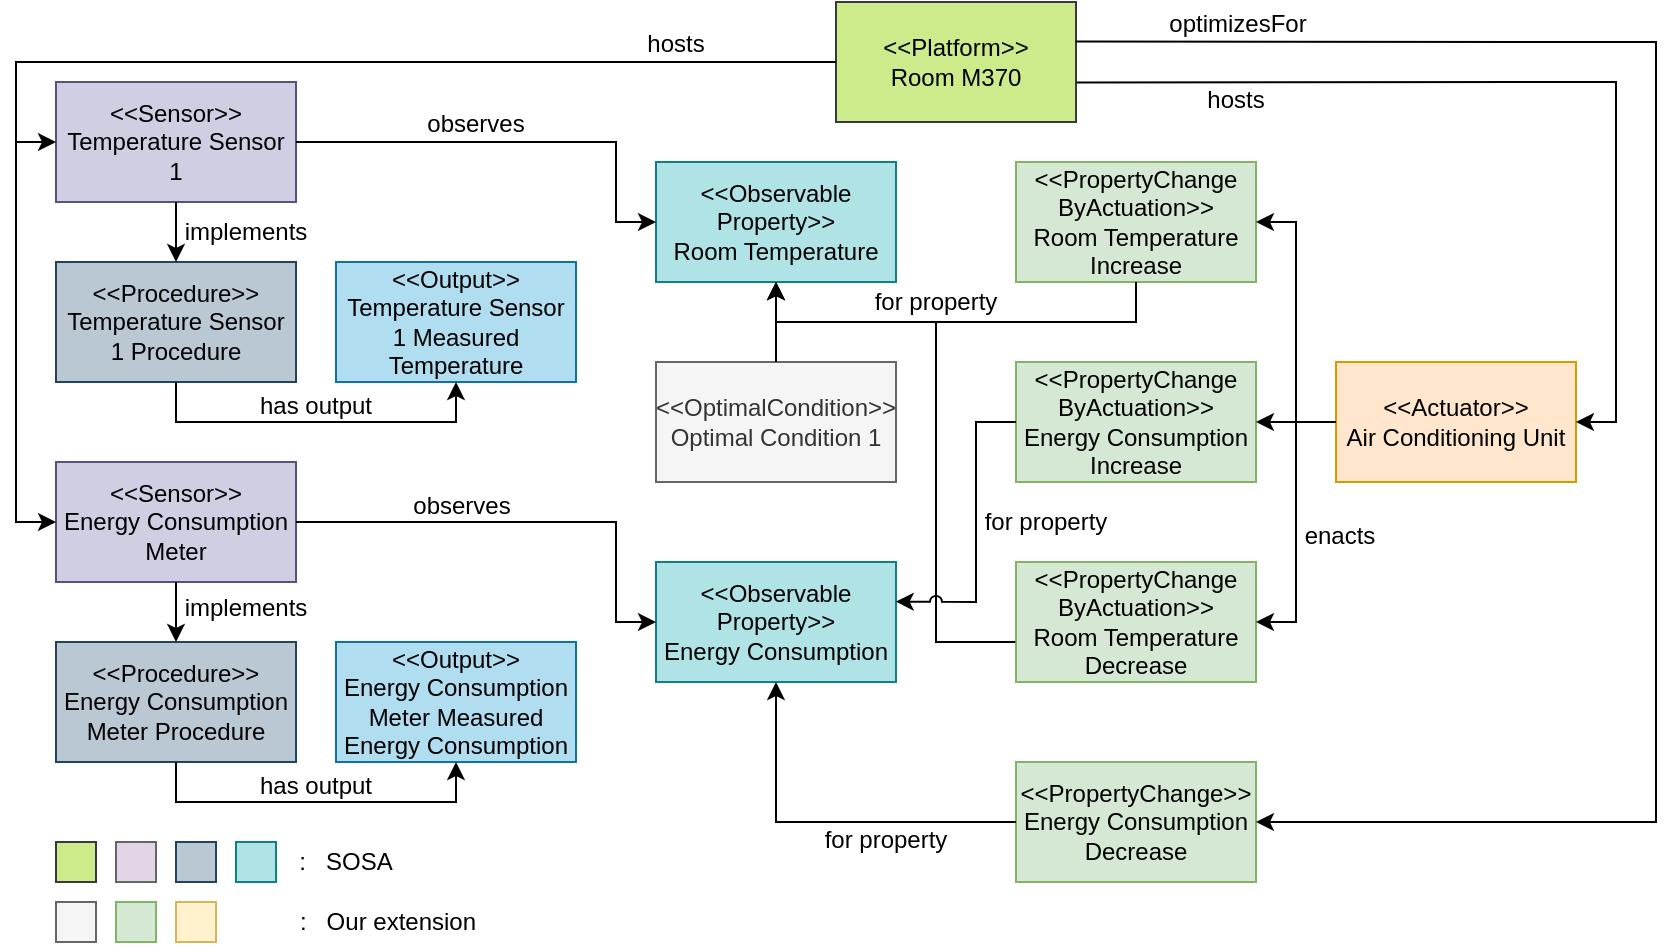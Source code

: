 <mxfile version="28.1.0">
  <diagram name="Page-1" id="PX7YQMbzcEBbd6iVwpfB">
    <mxGraphModel dx="1810" dy="619" grid="1" gridSize="10" guides="1" tooltips="1" connect="1" arrows="1" fold="1" page="1" pageScale="1" pageWidth="827" pageHeight="1169" math="0" shadow="0">
      <root>
        <mxCell id="0" />
        <mxCell id="1" parent="0" />
        <mxCell id="ssPy3o1DGzwiC5NNmDEJ-4" value="&lt;div&gt;&lt;font&gt;&amp;lt;&amp;lt;Observable&lt;/font&gt;&lt;/div&gt;&lt;div&gt;&lt;font&gt;Property&amp;gt;&amp;gt;&lt;/font&gt;&lt;/div&gt;&lt;font&gt;Energy Consumption&lt;/font&gt;" style="rounded=0;whiteSpace=wrap;html=1;fillColor=#b0e3e6;strokeColor=#0e8088;" parent="1" vertex="1">
          <mxGeometry x="270" y="320" width="120" height="60" as="geometry" />
        </mxCell>
        <mxCell id="ssPy3o1DGzwiC5NNmDEJ-5" value="&lt;div&gt;&lt;font&gt;&amp;lt;&amp;lt;PropertyChange&lt;/font&gt;&lt;/div&gt;&lt;div&gt;&lt;font&gt;ByActuation&amp;gt;&amp;gt;&lt;/font&gt;&lt;/div&gt;&lt;font&gt;Energy Consumption Increase&lt;/font&gt;" style="rounded=0;whiteSpace=wrap;html=1;fillColor=#d5e8d4;strokeColor=#82b366;" parent="1" vertex="1">
          <mxGeometry x="450" y="220" width="120" height="60" as="geometry" />
        </mxCell>
        <mxCell id="ssPy3o1DGzwiC5NNmDEJ-6" value="&lt;div&gt;&lt;font&gt;&amp;lt;&amp;lt;PropertyChange&amp;gt;&amp;gt;&lt;/font&gt;&lt;/div&gt;&lt;font&gt;Energy Consumption Decrease&lt;/font&gt;" style="rounded=0;whiteSpace=wrap;html=1;fillColor=#d5e8d4;strokeColor=#82b366;" parent="1" vertex="1">
          <mxGeometry x="450" y="420" width="120" height="60" as="geometry" />
        </mxCell>
        <mxCell id="ssPy3o1DGzwiC5NNmDEJ-7" value="&lt;div&gt;&lt;font&gt;&amp;lt;&amp;lt;Sensor&amp;gt;&amp;gt;&lt;/font&gt;&lt;/div&gt;&lt;font&gt;Energy Consumption Meter&lt;/font&gt;" style="rounded=0;whiteSpace=wrap;html=1;fillColor=#d0cee2;strokeColor=#56517e;" parent="1" vertex="1">
          <mxGeometry x="-30" y="270" width="120" height="60" as="geometry" />
        </mxCell>
        <mxCell id="ssPy3o1DGzwiC5NNmDEJ-8" value="&lt;div&gt;&lt;font&gt;&amp;lt;&amp;lt;Output&amp;gt;&amp;gt;&lt;/font&gt;&lt;/div&gt;&lt;font&gt;Energy Consumption Meter Measured Energy Consumption&lt;/font&gt;" style="rounded=0;whiteSpace=wrap;html=1;fillColor=#b1ddf0;strokeColor=#10739e;" parent="1" vertex="1">
          <mxGeometry x="110" y="360" width="120" height="60" as="geometry" />
        </mxCell>
        <mxCell id="ssPy3o1DGzwiC5NNmDEJ-9" value="&lt;div&gt;&lt;font&gt;&amp;lt;&amp;lt;Procedure&amp;gt;&amp;gt;&lt;/font&gt;&lt;/div&gt;&lt;font&gt;Energy Consumption Meter Procedure&lt;/font&gt;" style="rounded=0;whiteSpace=wrap;html=1;fillColor=#bac8d3;strokeColor=#23445d;" parent="1" vertex="1">
          <mxGeometry x="-30" y="360" width="120" height="60" as="geometry" />
        </mxCell>
        <mxCell id="ssPy3o1DGzwiC5NNmDEJ-12" value="&lt;div&gt;&lt;font&gt;&amp;lt;&amp;lt;Actuator&amp;gt;&amp;gt;&lt;/font&gt;&lt;/div&gt;&lt;font&gt;Air Conditioning Unit&lt;/font&gt;" style="rounded=0;whiteSpace=wrap;html=1;fillColor=#ffe6cc;strokeColor=#d79b00;" parent="1" vertex="1">
          <mxGeometry x="610" y="220" width="120" height="60" as="geometry" />
        </mxCell>
        <mxCell id="ssPy3o1DGzwiC5NNmDEJ-19" value="&lt;div&gt;&lt;font&gt;&amp;lt;&amp;lt;OptimalCondition&amp;gt;&amp;gt;&lt;/font&gt;&lt;/div&gt;&lt;font&gt;Optimal Condition 1&lt;/font&gt;" style="rounded=0;whiteSpace=wrap;html=1;fillColor=#f5f5f5;fontColor=#333333;strokeColor=#666666;" parent="1" vertex="1">
          <mxGeometry x="270" y="220" width="120" height="60" as="geometry" />
        </mxCell>
        <mxCell id="ssPy3o1DGzwiC5NNmDEJ-23" value="&lt;div&gt;&lt;font&gt;&amp;lt;&amp;lt;Platform&amp;gt;&amp;gt;&lt;/font&gt;&lt;/div&gt;&lt;font&gt;Room M370&lt;/font&gt;" style="rounded=0;whiteSpace=wrap;html=1;fillColor=#cdeb8b;strokeColor=#36393d;" parent="1" vertex="1">
          <mxGeometry x="360" y="40" width="120" height="60" as="geometry" />
        </mxCell>
        <mxCell id="ssPy3o1DGzwiC5NNmDEJ-24" value="&lt;div&gt;&lt;font&gt;&amp;lt;&amp;lt;Observable&lt;/font&gt;&lt;/div&gt;&lt;div&gt;&lt;font&gt;Property&amp;gt;&amp;gt;&lt;/font&gt;&lt;/div&gt;&lt;font&gt;Room Temperature&lt;/font&gt;" style="rounded=0;whiteSpace=wrap;html=1;fillColor=#b0e3e6;strokeColor=#0e8088;" parent="1" vertex="1">
          <mxGeometry x="270" y="120" width="120" height="60" as="geometry" />
        </mxCell>
        <mxCell id="ssPy3o1DGzwiC5NNmDEJ-25" value="&lt;div&gt;&lt;font&gt;&amp;lt;&amp;lt;PropertyChange&lt;/font&gt;&lt;/div&gt;&lt;div&gt;&lt;font&gt;ByActuation&amp;gt;&amp;gt;&lt;/font&gt;&lt;/div&gt;&lt;font&gt;Room Temperature Increase&lt;/font&gt;" style="rounded=0;whiteSpace=wrap;html=1;fillColor=#d5e8d4;strokeColor=#82b366;" parent="1" vertex="1">
          <mxGeometry x="450" y="120" width="120" height="60" as="geometry" />
        </mxCell>
        <mxCell id="ssPy3o1DGzwiC5NNmDEJ-27" value="&lt;div&gt;&lt;font&gt;&amp;lt;&amp;lt;Sensor&amp;gt;&amp;gt;&lt;/font&gt;&lt;/div&gt;&lt;font&gt;Temperature Sensor 1&lt;/font&gt;" style="rounded=0;whiteSpace=wrap;html=1;fillColor=#d0cee2;strokeColor=#56517e;" parent="1" vertex="1">
          <mxGeometry x="-30" y="80" width="120" height="60" as="geometry" />
        </mxCell>
        <mxCell id="ssPy3o1DGzwiC5NNmDEJ-28" value="&lt;div&gt;&lt;font&gt;&amp;lt;&amp;lt;Output&amp;gt;&amp;gt;&lt;/font&gt;&lt;/div&gt;&lt;font&gt;Temperature Sensor 1 Measured Temperature&lt;/font&gt;" style="rounded=0;whiteSpace=wrap;html=1;fillColor=#b1ddf0;strokeColor=#10739e;" parent="1" vertex="1">
          <mxGeometry x="110" y="170" width="120" height="60" as="geometry" />
        </mxCell>
        <mxCell id="ssPy3o1DGzwiC5NNmDEJ-29" value="&lt;div&gt;&lt;font&gt;&amp;lt;&amp;lt;Procedure&amp;gt;&amp;gt;&lt;/font&gt;&lt;/div&gt;&lt;font&gt;Temperature Sensor 1 Procedure&lt;/font&gt;" style="rounded=0;whiteSpace=wrap;html=1;fillColor=#bac8d3;strokeColor=#23445d;" parent="1" vertex="1">
          <mxGeometry x="-30" y="170" width="120" height="60" as="geometry" />
        </mxCell>
        <mxCell id="ssPy3o1DGzwiC5NNmDEJ-35" value="&lt;div&gt;&lt;font&gt;&amp;lt;&amp;lt;PropertyChange&lt;/font&gt;&lt;/div&gt;&lt;div&gt;&lt;font&gt;ByActuation&amp;gt;&amp;gt;&lt;/font&gt;&lt;/div&gt;&lt;font&gt;Room Temperature Decrease&lt;/font&gt;" style="rounded=0;whiteSpace=wrap;html=1;fillColor=#d5e8d4;strokeColor=#82b366;" parent="1" vertex="1">
          <mxGeometry x="450" y="320" width="120" height="60" as="geometry" />
        </mxCell>
        <mxCell id="ssPy3o1DGzwiC5NNmDEJ-37" value="" style="endArrow=classic;html=1;rounded=0;entryX=0;entryY=0.5;entryDx=0;entryDy=0;exitX=0;exitY=0.5;exitDx=0;exitDy=0;" parent="1" source="ssPy3o1DGzwiC5NNmDEJ-23" target="ssPy3o1DGzwiC5NNmDEJ-7" edge="1">
          <mxGeometry width="50" height="50" relative="1" as="geometry">
            <mxPoint x="-20" y="70" as="sourcePoint" />
            <mxPoint x="-100" y="330" as="targetPoint" />
            <Array as="points">
              <mxPoint x="-50" y="70" />
              <mxPoint x="-50" y="300" />
            </Array>
          </mxGeometry>
        </mxCell>
        <mxCell id="ssPy3o1DGzwiC5NNmDEJ-38" value="" style="endArrow=classic;html=1;rounded=0;entryX=0;entryY=0.5;entryDx=0;entryDy=0;" parent="1" target="ssPy3o1DGzwiC5NNmDEJ-27" edge="1">
          <mxGeometry width="50" height="50" relative="1" as="geometry">
            <mxPoint x="-50" y="110" as="sourcePoint" />
            <mxPoint x="-60" y="130" as="targetPoint" />
          </mxGeometry>
        </mxCell>
        <mxCell id="ssPy3o1DGzwiC5NNmDEJ-39" value="" style="endArrow=classic;html=1;rounded=0;exitX=1.003;exitY=0.671;exitDx=0;exitDy=0;entryX=1;entryY=0.5;entryDx=0;entryDy=0;exitPerimeter=0;" parent="1" source="ssPy3o1DGzwiC5NNmDEJ-23" target="ssPy3o1DGzwiC5NNmDEJ-12" edge="1">
          <mxGeometry width="50" height="50" relative="1" as="geometry">
            <mxPoint x="640" y="100" as="sourcePoint" />
            <mxPoint x="910" y="380" as="targetPoint" />
            <Array as="points">
              <mxPoint x="750" y="80" />
              <mxPoint x="750" y="250" />
            </Array>
          </mxGeometry>
        </mxCell>
        <mxCell id="ssPy3o1DGzwiC5NNmDEJ-41" value="&lt;font&gt;hosts&lt;/font&gt;" style="text;html=1;align=center;verticalAlign=middle;whiteSpace=wrap;rounded=0;" parent="1" vertex="1">
          <mxGeometry x="250" y="56" width="60" height="10" as="geometry" />
        </mxCell>
        <mxCell id="ssPy3o1DGzwiC5NNmDEJ-42" value="&lt;font&gt;hosts&lt;/font&gt;" style="text;html=1;align=center;verticalAlign=middle;whiteSpace=wrap;rounded=0;" parent="1" vertex="1">
          <mxGeometry x="530" y="84" width="60" height="10" as="geometry" />
        </mxCell>
        <mxCell id="ssPy3o1DGzwiC5NNmDEJ-43" value="" style="endArrow=classic;html=1;rounded=0;exitX=0.5;exitY=1;exitDx=0;exitDy=0;entryX=0.5;entryY=0;entryDx=0;entryDy=0;" parent="1" source="ssPy3o1DGzwiC5NNmDEJ-27" target="ssPy3o1DGzwiC5NNmDEJ-29" edge="1">
          <mxGeometry width="50" height="50" relative="1" as="geometry">
            <mxPoint x="210" y="150" as="sourcePoint" />
            <mxPoint x="260" y="100" as="targetPoint" />
          </mxGeometry>
        </mxCell>
        <mxCell id="ssPy3o1DGzwiC5NNmDEJ-44" value="&lt;font&gt;implements&lt;/font&gt;" style="text;html=1;align=center;verticalAlign=middle;whiteSpace=wrap;rounded=0;" parent="1" vertex="1">
          <mxGeometry x="32" y="150" width="66" height="10" as="geometry" />
        </mxCell>
        <mxCell id="ssPy3o1DGzwiC5NNmDEJ-45" value="" style="endArrow=classic;html=1;rounded=0;exitX=0.5;exitY=1;exitDx=0;exitDy=0;entryX=0.5;entryY=1;entryDx=0;entryDy=0;" parent="1" source="ssPy3o1DGzwiC5NNmDEJ-29" target="ssPy3o1DGzwiC5NNmDEJ-28" edge="1">
          <mxGeometry width="50" height="50" relative="1" as="geometry">
            <mxPoint x="110" y="260" as="sourcePoint" />
            <mxPoint x="180" y="260" as="targetPoint" />
            <Array as="points">
              <mxPoint x="30" y="250" />
              <mxPoint x="170" y="250" />
            </Array>
          </mxGeometry>
        </mxCell>
        <mxCell id="ssPy3o1DGzwiC5NNmDEJ-46" value="&lt;font&gt;has output&lt;/font&gt;" style="text;html=1;align=center;verticalAlign=middle;whiteSpace=wrap;rounded=0;" parent="1" vertex="1">
          <mxGeometry x="70" y="237" width="60" height="10" as="geometry" />
        </mxCell>
        <mxCell id="ssPy3o1DGzwiC5NNmDEJ-47" value="" style="endArrow=classic;html=1;rounded=0;exitX=0.5;exitY=1;exitDx=0;exitDy=0;entryX=0.5;entryY=0;entryDx=0;entryDy=0;" parent="1" source="ssPy3o1DGzwiC5NNmDEJ-7" target="ssPy3o1DGzwiC5NNmDEJ-9" edge="1">
          <mxGeometry width="50" height="50" relative="1" as="geometry">
            <mxPoint x="140" y="350" as="sourcePoint" />
            <mxPoint x="190" y="300" as="targetPoint" />
          </mxGeometry>
        </mxCell>
        <mxCell id="ssPy3o1DGzwiC5NNmDEJ-48" value="" style="endArrow=classic;html=1;rounded=0;exitX=0.5;exitY=1;exitDx=0;exitDy=0;entryX=0.5;entryY=1;entryDx=0;entryDy=0;" parent="1" source="ssPy3o1DGzwiC5NNmDEJ-9" target="ssPy3o1DGzwiC5NNmDEJ-8" edge="1">
          <mxGeometry width="50" height="50" relative="1" as="geometry">
            <mxPoint x="110" y="380" as="sourcePoint" />
            <mxPoint x="160" y="330" as="targetPoint" />
            <Array as="points">
              <mxPoint x="30" y="440" />
              <mxPoint x="170" y="440" />
            </Array>
          </mxGeometry>
        </mxCell>
        <mxCell id="ssPy3o1DGzwiC5NNmDEJ-49" value="&lt;font&gt;has output&lt;/font&gt;" style="text;html=1;align=center;verticalAlign=middle;whiteSpace=wrap;rounded=0;" parent="1" vertex="1">
          <mxGeometry x="70" y="427" width="60" height="10" as="geometry" />
        </mxCell>
        <mxCell id="ssPy3o1DGzwiC5NNmDEJ-50" value="&lt;font&gt;implements&lt;/font&gt;" style="text;html=1;align=center;verticalAlign=middle;whiteSpace=wrap;rounded=0;" parent="1" vertex="1">
          <mxGeometry x="32" y="338" width="66" height="10" as="geometry" />
        </mxCell>
        <mxCell id="ssPy3o1DGzwiC5NNmDEJ-57" value="" style="endArrow=classic;html=1;rounded=0;exitX=1;exitY=0.5;exitDx=0;exitDy=0;entryX=0;entryY=0.5;entryDx=0;entryDy=0;" parent="1" source="ssPy3o1DGzwiC5NNmDEJ-27" target="ssPy3o1DGzwiC5NNmDEJ-24" edge="1">
          <mxGeometry width="50" height="50" relative="1" as="geometry">
            <mxPoint x="130" y="150" as="sourcePoint" />
            <mxPoint x="180" y="100" as="targetPoint" />
            <Array as="points">
              <mxPoint x="250" y="110" />
              <mxPoint x="250" y="150" />
            </Array>
          </mxGeometry>
        </mxCell>
        <mxCell id="ssPy3o1DGzwiC5NNmDEJ-58" value="&lt;font&gt;observes&lt;/font&gt;" style="text;html=1;align=center;verticalAlign=middle;whiteSpace=wrap;rounded=0;" parent="1" vertex="1">
          <mxGeometry x="150" y="96" width="60" height="10" as="geometry" />
        </mxCell>
        <mxCell id="ssPy3o1DGzwiC5NNmDEJ-60" value="" style="endArrow=classic;html=1;rounded=0;exitX=1;exitY=0.5;exitDx=0;exitDy=0;entryX=0;entryY=0.5;entryDx=0;entryDy=0;" parent="1" source="ssPy3o1DGzwiC5NNmDEJ-7" target="ssPy3o1DGzwiC5NNmDEJ-4" edge="1">
          <mxGeometry width="50" height="50" relative="1" as="geometry">
            <mxPoint x="43" y="302" as="sourcePoint" />
            <mxPoint x="160" y="280" as="targetPoint" />
            <Array as="points">
              <mxPoint x="250" y="300" />
              <mxPoint x="250" y="350" />
            </Array>
          </mxGeometry>
        </mxCell>
        <mxCell id="ssPy3o1DGzwiC5NNmDEJ-61" value="&lt;font&gt;observes&lt;/font&gt;" style="text;html=1;align=center;verticalAlign=middle;whiteSpace=wrap;rounded=0;" parent="1" vertex="1">
          <mxGeometry x="143" y="287" width="60" height="10" as="geometry" />
        </mxCell>
        <mxCell id="ssPy3o1DGzwiC5NNmDEJ-63" value="" style="endArrow=classic;html=1;rounded=0;exitX=0.5;exitY=0;exitDx=0;exitDy=0;entryX=0.5;entryY=1;entryDx=0;entryDy=0;" parent="1" edge="1">
          <mxGeometry width="50" height="50" relative="1" as="geometry">
            <mxPoint x="330" y="220" as="sourcePoint" />
            <mxPoint x="330" y="180" as="targetPoint" />
          </mxGeometry>
        </mxCell>
        <mxCell id="ssPy3o1DGzwiC5NNmDEJ-66" value="&lt;font&gt;for property&lt;/font&gt;" style="text;html=1;align=center;verticalAlign=middle;whiteSpace=wrap;rounded=0;" parent="1" vertex="1">
          <mxGeometry x="375" y="185" width="70" height="10" as="geometry" />
        </mxCell>
        <mxCell id="ssPy3o1DGzwiC5NNmDEJ-70" value="" style="endArrow=classic;html=1;rounded=0;exitX=0.5;exitY=1;exitDx=0;exitDy=0;" parent="1" source="ssPy3o1DGzwiC5NNmDEJ-25" edge="1">
          <mxGeometry width="50" height="50" relative="1" as="geometry">
            <mxPoint x="560" y="210" as="sourcePoint" />
            <mxPoint x="330" y="180" as="targetPoint" />
            <Array as="points">
              <mxPoint x="510" y="200" />
              <mxPoint x="330" y="200" />
            </Array>
          </mxGeometry>
        </mxCell>
        <mxCell id="ssPy3o1DGzwiC5NNmDEJ-71" value="" style="endArrow=classic;html=1;rounded=0;exitX=-0.003;exitY=0.666;exitDx=0;exitDy=0;entryX=0.5;entryY=1;entryDx=0;entryDy=0;exitPerimeter=0;" parent="1" source="ssPy3o1DGzwiC5NNmDEJ-35" target="ssPy3o1DGzwiC5NNmDEJ-24" edge="1">
          <mxGeometry width="50" height="50" relative="1" as="geometry">
            <mxPoint x="450" y="342" as="sourcePoint" />
            <mxPoint x="410" y="212" as="targetPoint" />
            <Array as="points">
              <mxPoint x="410" y="360" />
              <mxPoint x="410" y="200" />
              <mxPoint x="330" y="200" />
            </Array>
          </mxGeometry>
        </mxCell>
        <mxCell id="ssPy3o1DGzwiC5NNmDEJ-72" value="" style="endArrow=classic;html=1;rounded=0;exitX=0;exitY=0.5;exitDx=0;exitDy=0;entryX=0.999;entryY=0.33;entryDx=0;entryDy=0;entryPerimeter=0;jumpStyle=arc;" parent="1" source="ssPy3o1DGzwiC5NNmDEJ-5" target="ssPy3o1DGzwiC5NNmDEJ-4" edge="1">
          <mxGeometry width="50" height="50" relative="1" as="geometry">
            <mxPoint x="370" y="430" as="sourcePoint" />
            <mxPoint x="420" y="380" as="targetPoint" />
            <Array as="points">
              <mxPoint x="430" y="250" />
              <mxPoint x="430" y="340" />
            </Array>
          </mxGeometry>
        </mxCell>
        <mxCell id="ssPy3o1DGzwiC5NNmDEJ-73" value="&lt;font&gt;for property&lt;/font&gt;" style="text;html=1;align=center;verticalAlign=middle;whiteSpace=wrap;rounded=0;" parent="1" vertex="1">
          <mxGeometry x="430" y="296" width="70" height="8" as="geometry" />
        </mxCell>
        <mxCell id="ssPy3o1DGzwiC5NNmDEJ-77" value="&lt;font&gt;enacts&lt;/font&gt;" style="text;html=1;align=center;verticalAlign=middle;whiteSpace=wrap;rounded=0;" parent="1" vertex="1">
          <mxGeometry x="592" y="304" width="40" height="5" as="geometry" />
        </mxCell>
        <mxCell id="ssPy3o1DGzwiC5NNmDEJ-86" value="" style="endArrow=classic;html=1;rounded=0;exitX=0.998;exitY=0.33;exitDx=0;exitDy=0;exitPerimeter=0;entryX=1;entryY=0.5;entryDx=0;entryDy=0;" parent="1" source="ssPy3o1DGzwiC5NNmDEJ-23" target="ssPy3o1DGzwiC5NNmDEJ-6" edge="1">
          <mxGeometry width="50" height="50" relative="1" as="geometry">
            <mxPoint x="520" y="50" as="sourcePoint" />
            <mxPoint x="940" y="460" as="targetPoint" />
            <Array as="points">
              <mxPoint x="770" y="60" />
              <mxPoint x="770" y="450" />
            </Array>
          </mxGeometry>
        </mxCell>
        <mxCell id="ssPy3o1DGzwiC5NNmDEJ-88" value="&lt;font&gt;optimizesFor&lt;/font&gt;" style="text;html=1;align=center;verticalAlign=middle;whiteSpace=wrap;rounded=0;" parent="1" vertex="1">
          <mxGeometry x="521" y="47" width="80" height="7" as="geometry" />
        </mxCell>
        <mxCell id="AHH-V25yqIQcLWXXxbjB-1" value="" style="rounded=0;whiteSpace=wrap;html=1;fillColor=#cdeb8b;strokeColor=#36393d;" parent="1" vertex="1">
          <mxGeometry x="-30" y="460" width="20" height="20" as="geometry" />
        </mxCell>
        <mxCell id="AHH-V25yqIQcLWXXxbjB-2" value="" style="rounded=0;whiteSpace=wrap;html=1;fillColor=#e1d5e7;strokeColor=#666666;" parent="1" vertex="1">
          <mxGeometry y="460" width="20" height="20" as="geometry" />
        </mxCell>
        <mxCell id="AHH-V25yqIQcLWXXxbjB-3" value="" style="rounded=0;whiteSpace=wrap;html=1;fillColor=#bac8d3;strokeColor=#23445d;" parent="1" vertex="1">
          <mxGeometry x="30" y="460" width="20" height="20" as="geometry" />
        </mxCell>
        <mxCell id="AHH-V25yqIQcLWXXxbjB-4" value="" style="rounded=0;whiteSpace=wrap;html=1;fillColor=#b0e3e6;strokeColor=#0e8088;" parent="1" vertex="1">
          <mxGeometry x="60" y="460" width="20" height="20" as="geometry" />
        </mxCell>
        <mxCell id="AHH-V25yqIQcLWXXxbjB-5" value=":&amp;nbsp; &amp;nbsp;SOSA" style="text;html=1;align=center;verticalAlign=middle;whiteSpace=wrap;rounded=0;" parent="1" vertex="1">
          <mxGeometry x="90" y="460" width="50" height="20" as="geometry" />
        </mxCell>
        <mxCell id="AHH-V25yqIQcLWXXxbjB-6" value="" style="rounded=0;whiteSpace=wrap;html=1;fillColor=#f5f5f5;fontColor=#333333;strokeColor=#666666;" parent="1" vertex="1">
          <mxGeometry x="-30" y="490" width="20" height="20" as="geometry" />
        </mxCell>
        <mxCell id="AHH-V25yqIQcLWXXxbjB-7" value="" style="rounded=0;whiteSpace=wrap;html=1;fillColor=#d5e8d4;strokeColor=#82b366;" parent="1" vertex="1">
          <mxGeometry y="490" width="20" height="20" as="geometry" />
        </mxCell>
        <mxCell id="AHH-V25yqIQcLWXXxbjB-8" value="" style="rounded=0;whiteSpace=wrap;html=1;fillColor=#fff2cc;strokeColor=#d6b656;" parent="1" vertex="1">
          <mxGeometry x="30" y="490" width="20" height="20" as="geometry" />
        </mxCell>
        <mxCell id="AHH-V25yqIQcLWXXxbjB-9" value=":&amp;nbsp; &amp;nbsp;Our extension" style="text;html=1;align=center;verticalAlign=middle;whiteSpace=wrap;rounded=0;" parent="1" vertex="1">
          <mxGeometry x="81" y="490" width="110" height="20" as="geometry" />
        </mxCell>
        <mxCell id="4R2DrcMHLHbAf5RJaz1p-1" value="" style="endArrow=classic;html=1;rounded=0;exitX=0;exitY=0.5;exitDx=0;exitDy=0;entryX=1;entryY=0.5;entryDx=0;entryDy=0;" parent="1" source="ssPy3o1DGzwiC5NNmDEJ-12" target="ssPy3o1DGzwiC5NNmDEJ-25" edge="1">
          <mxGeometry width="50" height="50" relative="1" as="geometry">
            <mxPoint x="680" y="350" as="sourcePoint" />
            <mxPoint x="590" y="200" as="targetPoint" />
            <Array as="points">
              <mxPoint x="590" y="250" />
              <mxPoint x="590" y="150" />
            </Array>
          </mxGeometry>
        </mxCell>
        <mxCell id="4R2DrcMHLHbAf5RJaz1p-3" value="" style="endArrow=classic;html=1;rounded=0;exitX=0;exitY=0.5;exitDx=0;exitDy=0;entryX=1;entryY=0.5;entryDx=0;entryDy=0;" parent="1" source="ssPy3o1DGzwiC5NNmDEJ-12" target="ssPy3o1DGzwiC5NNmDEJ-5" edge="1">
          <mxGeometry width="50" height="50" relative="1" as="geometry">
            <mxPoint x="660" y="310" as="sourcePoint" />
            <mxPoint x="710" y="260" as="targetPoint" />
            <Array as="points">
              <mxPoint x="590" y="250" />
            </Array>
          </mxGeometry>
        </mxCell>
        <mxCell id="4R2DrcMHLHbAf5RJaz1p-4" value="" style="endArrow=classic;html=1;rounded=0;exitX=0;exitY=0.5;exitDx=0;exitDy=0;entryX=1;entryY=0.5;entryDx=0;entryDy=0;" parent="1" source="ssPy3o1DGzwiC5NNmDEJ-12" target="ssPy3o1DGzwiC5NNmDEJ-35" edge="1">
          <mxGeometry width="50" height="50" relative="1" as="geometry">
            <mxPoint x="710" y="320" as="sourcePoint" />
            <mxPoint x="760" y="270" as="targetPoint" />
            <Array as="points">
              <mxPoint x="590" y="250" />
              <mxPoint x="590" y="350" />
            </Array>
          </mxGeometry>
        </mxCell>
        <mxCell id="zcsZPnXtR6EBKaZVvDBs-1" value="" style="endArrow=classic;html=1;rounded=0;exitX=0;exitY=0.5;exitDx=0;exitDy=0;entryX=0.5;entryY=1;entryDx=0;entryDy=0;" parent="1" source="ssPy3o1DGzwiC5NNmDEJ-6" target="ssPy3o1DGzwiC5NNmDEJ-4" edge="1">
          <mxGeometry width="50" height="50" relative="1" as="geometry">
            <mxPoint x="410" y="550" as="sourcePoint" />
            <mxPoint x="340" y="410" as="targetPoint" />
            <Array as="points">
              <mxPoint x="330" y="450" />
            </Array>
          </mxGeometry>
        </mxCell>
        <mxCell id="zcsZPnXtR6EBKaZVvDBs-2" value="for property" style="text;html=1;align=center;verticalAlign=middle;whiteSpace=wrap;rounded=0;" parent="1" vertex="1">
          <mxGeometry x="350" y="454" width="70" height="10" as="geometry" />
        </mxCell>
      </root>
    </mxGraphModel>
  </diagram>
</mxfile>
